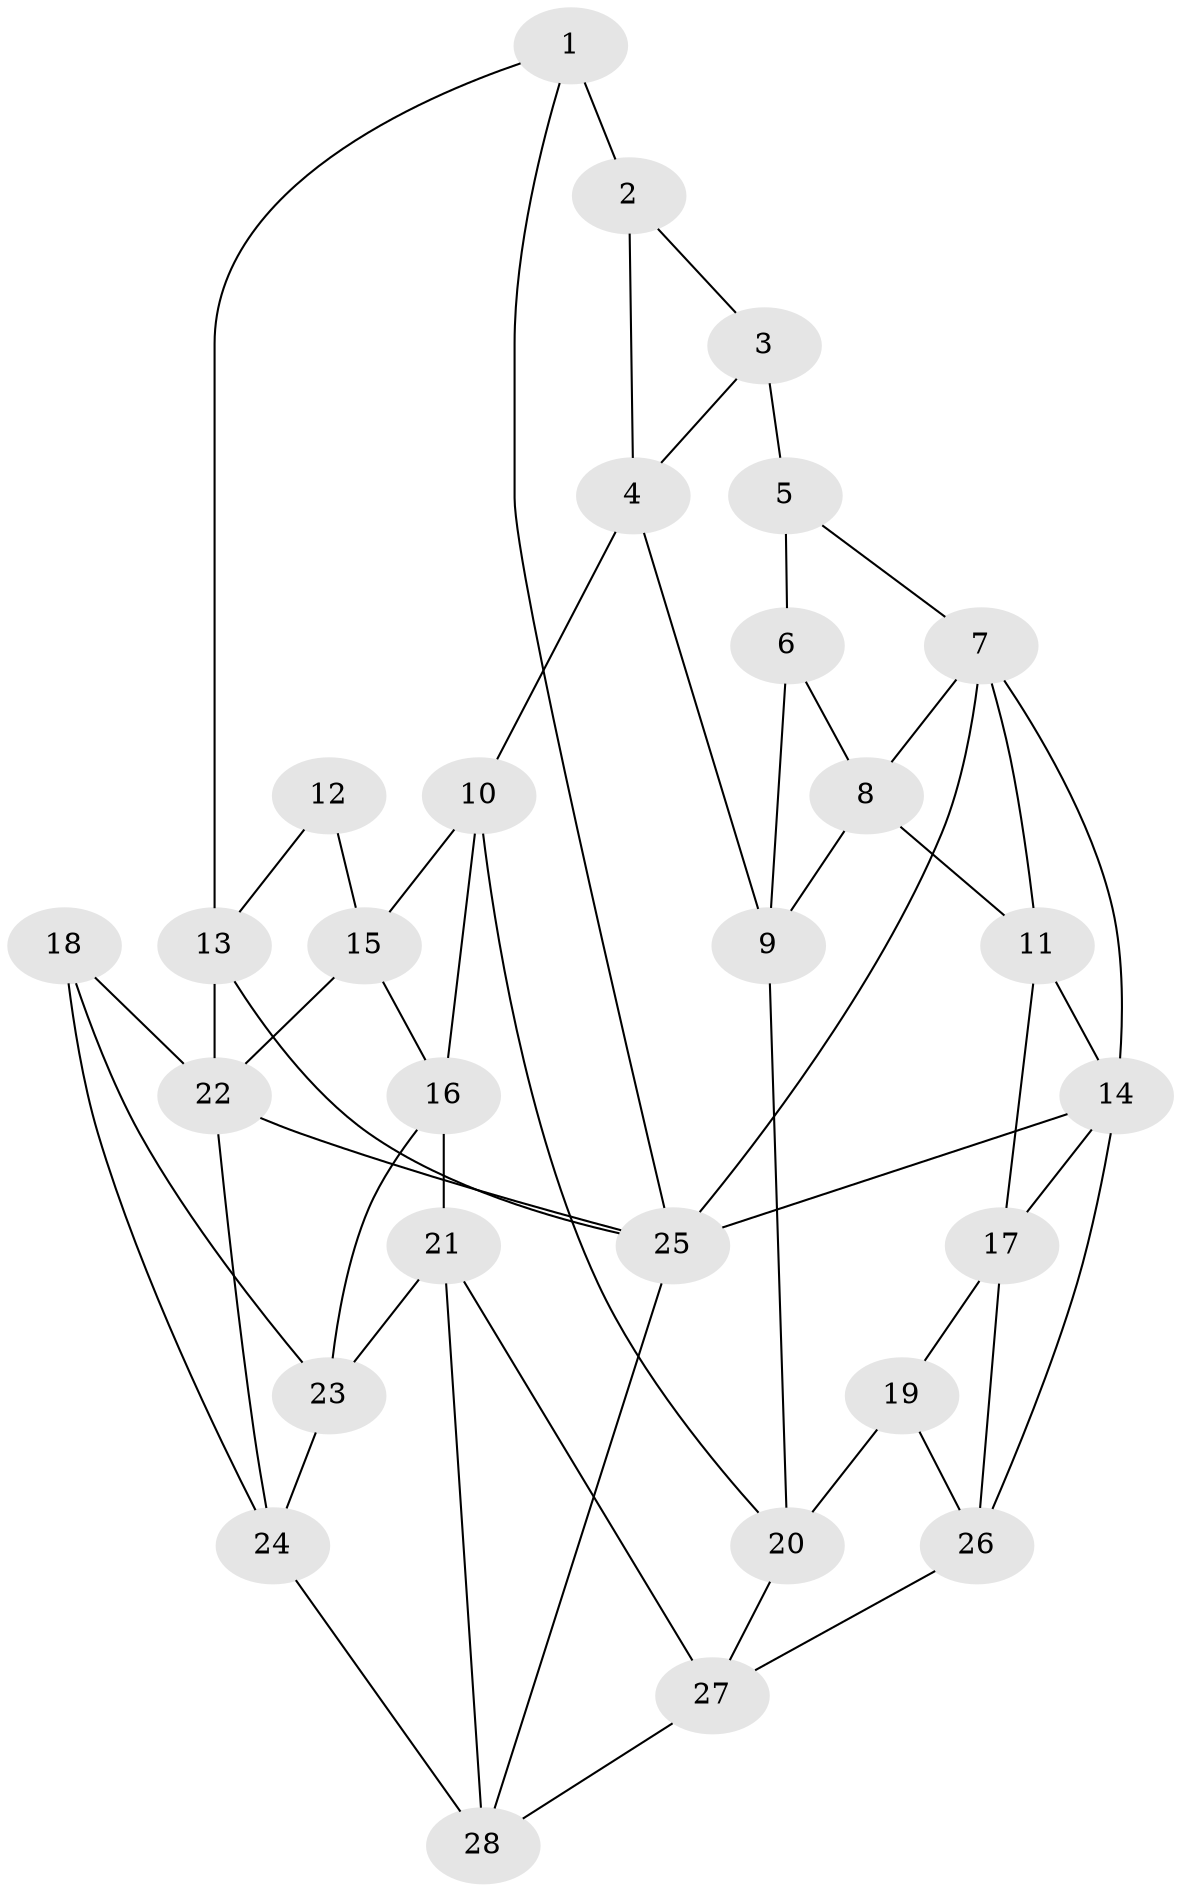 // original degree distribution, {3: 0.029411764705882353, 6: 0.23529411764705882, 5: 0.47058823529411764, 4: 0.2647058823529412}
// Generated by graph-tools (version 1.1) at 2025/38/03/04/25 23:38:23]
// undirected, 28 vertices, 54 edges
graph export_dot {
  node [color=gray90,style=filled];
  1;
  2;
  3;
  4;
  5;
  6;
  7;
  8;
  9;
  10;
  11;
  12;
  13;
  14;
  15;
  16;
  17;
  18;
  19;
  20;
  21;
  22;
  23;
  24;
  25;
  26;
  27;
  28;
  1 -- 2 [weight=2.0];
  1 -- 13 [weight=1.0];
  1 -- 25 [weight=1.0];
  2 -- 3 [weight=1.0];
  2 -- 4 [weight=1.0];
  3 -- 4 [weight=1.0];
  3 -- 5 [weight=2.0];
  4 -- 9 [weight=1.0];
  4 -- 10 [weight=1.0];
  5 -- 6 [weight=1.0];
  5 -- 7 [weight=1.0];
  6 -- 8 [weight=1.0];
  6 -- 9 [weight=1.0];
  7 -- 8 [weight=1.0];
  7 -- 11 [weight=1.0];
  7 -- 14 [weight=1.0];
  7 -- 25 [weight=1.0];
  8 -- 9 [weight=1.0];
  8 -- 11 [weight=1.0];
  9 -- 20 [weight=1.0];
  10 -- 15 [weight=1.0];
  10 -- 16 [weight=1.0];
  10 -- 20 [weight=1.0];
  11 -- 14 [weight=1.0];
  11 -- 17 [weight=1.0];
  12 -- 13 [weight=2.0];
  12 -- 15 [weight=2.0];
  13 -- 22 [weight=1.0];
  13 -- 25 [weight=1.0];
  14 -- 17 [weight=1.0];
  14 -- 25 [weight=1.0];
  14 -- 26 [weight=1.0];
  15 -- 16 [weight=1.0];
  15 -- 22 [weight=1.0];
  16 -- 21 [weight=1.0];
  16 -- 23 [weight=1.0];
  17 -- 19 [weight=1.0];
  17 -- 26 [weight=1.0];
  18 -- 22 [weight=1.0];
  18 -- 23 [weight=1.0];
  18 -- 24 [weight=1.0];
  19 -- 20 [weight=2.0];
  19 -- 26 [weight=1.0];
  20 -- 27 [weight=1.0];
  21 -- 23 [weight=1.0];
  21 -- 27 [weight=1.0];
  21 -- 28 [weight=1.0];
  22 -- 24 [weight=1.0];
  22 -- 25 [weight=1.0];
  23 -- 24 [weight=1.0];
  24 -- 28 [weight=1.0];
  25 -- 28 [weight=1.0];
  26 -- 27 [weight=1.0];
  27 -- 28 [weight=1.0];
}
